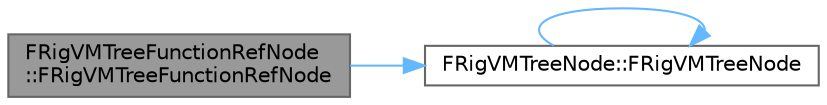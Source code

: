 digraph "FRigVMTreeFunctionRefNode::FRigVMTreeFunctionRefNode"
{
 // INTERACTIVE_SVG=YES
 // LATEX_PDF_SIZE
  bgcolor="transparent";
  edge [fontname=Helvetica,fontsize=10,labelfontname=Helvetica,labelfontsize=10];
  node [fontname=Helvetica,fontsize=10,shape=box,height=0.2,width=0.4];
  rankdir="LR";
  Node1 [id="Node000001",label="FRigVMTreeFunctionRefNode\l::FRigVMTreeFunctionRefNode",height=0.2,width=0.4,color="gray40", fillcolor="grey60", style="filled", fontcolor="black",tooltip=" "];
  Node1 -> Node2 [id="edge1_Node000001_Node000002",color="steelblue1",style="solid",tooltip=" "];
  Node2 [id="Node000002",label="FRigVMTreeNode::FRigVMTreeNode",height=0.2,width=0.4,color="grey40", fillcolor="white", style="filled",URL="$da/da1/classFRigVMTreeNode.html#a561f45ed068999c35f9bdd558db1f3ec",tooltip=" "];
  Node2 -> Node2 [id="edge2_Node000002_Node000002",color="steelblue1",style="solid",tooltip=" "];
}
